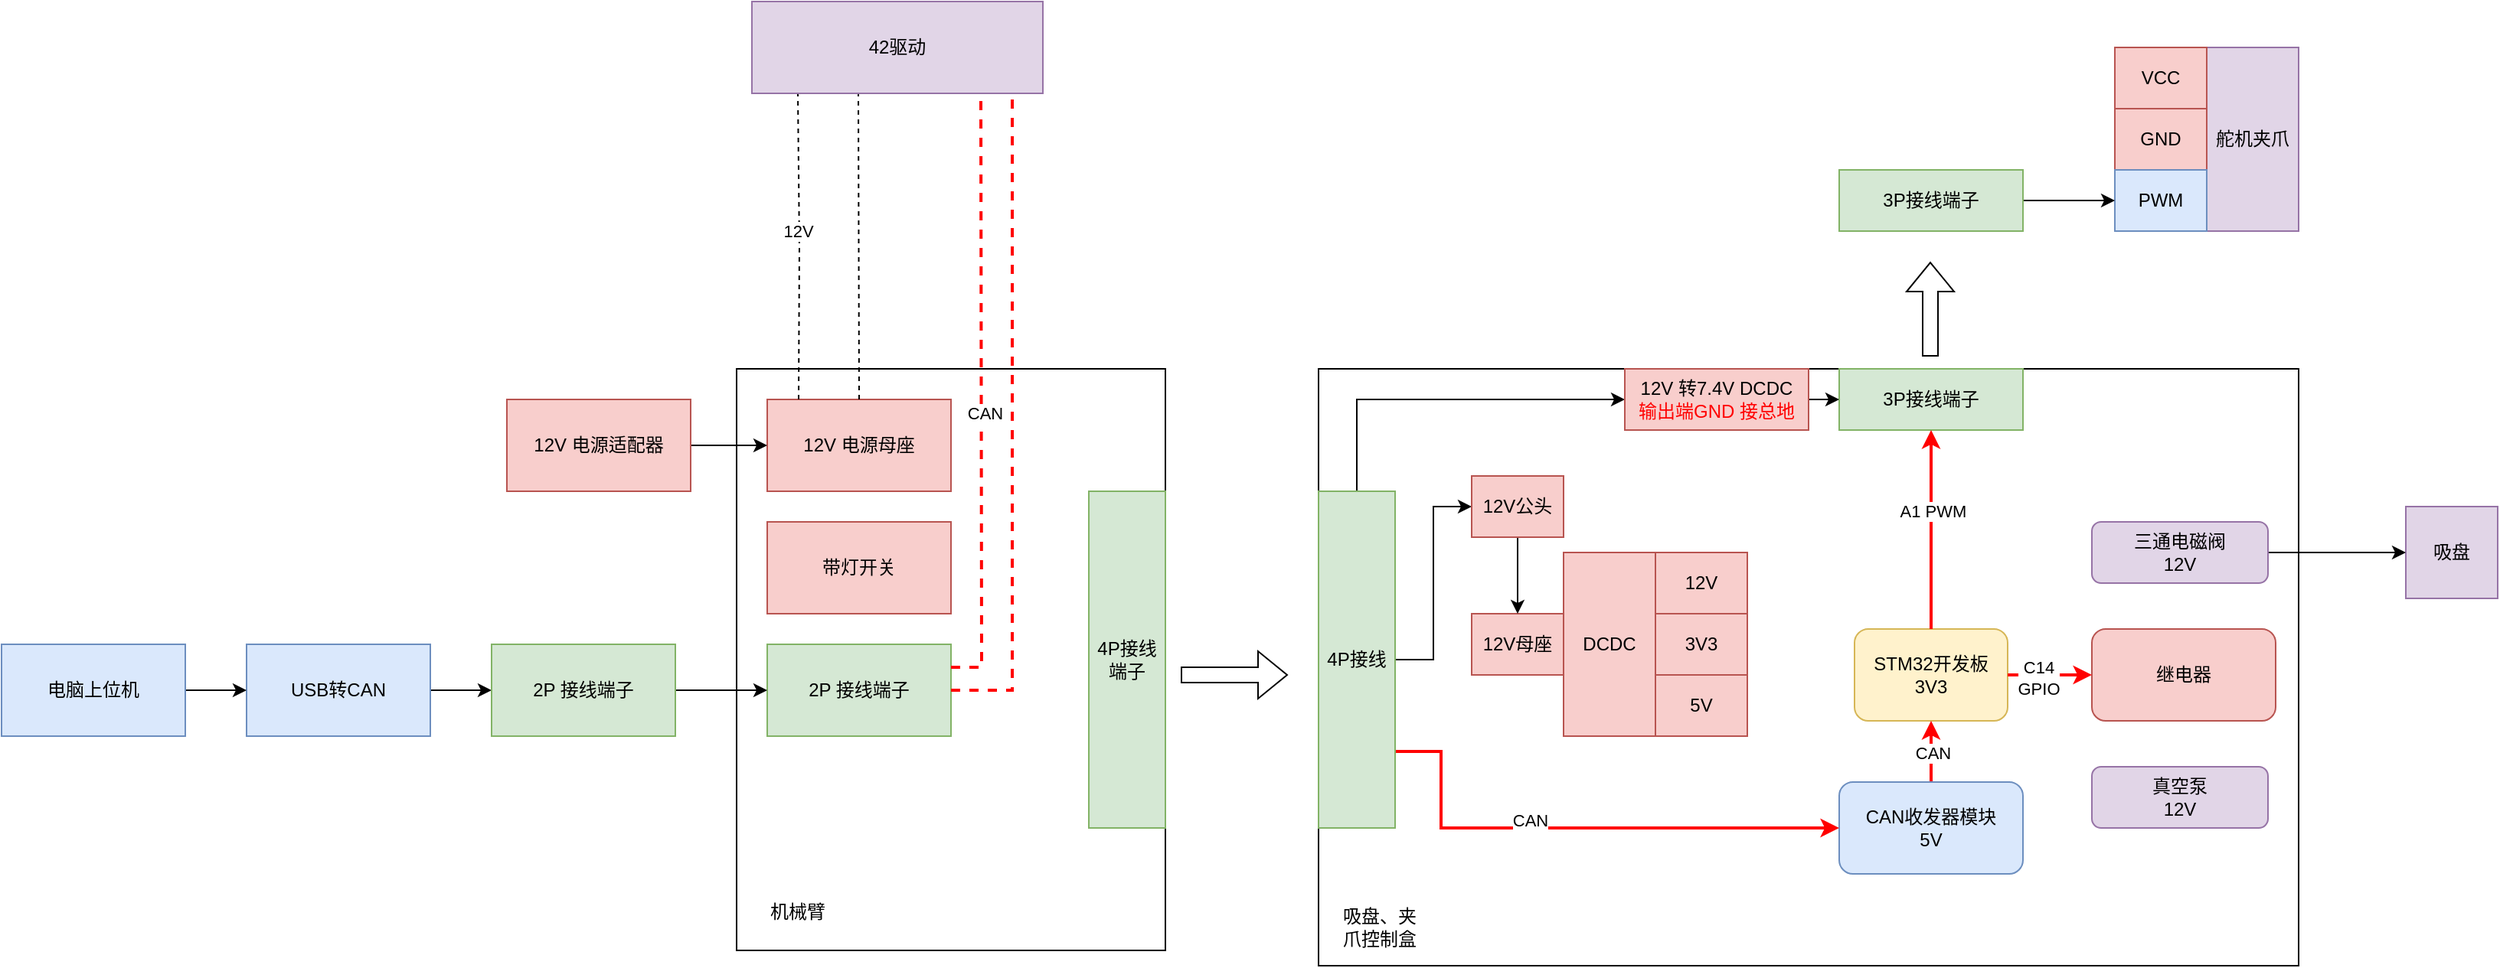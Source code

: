<mxfile version="26.0.15" pages="4">
  <diagram name="第 1 页" id="yy0yCkXtV_OiDYRdWhxv">
    <mxGraphModel dx="2494" dy="1219" grid="1" gridSize="10" guides="1" tooltips="1" connect="1" arrows="1" fold="1" page="0" pageScale="1" pageWidth="827" pageHeight="1169" math="0" shadow="0">
      <root>
        <mxCell id="0" />
        <mxCell id="1" parent="0" />
        <mxCell id="gDHTOWLItTKaiVTcW1fx-3" value="" style="rounded=0;whiteSpace=wrap;html=1;" parent="1" vertex="1">
          <mxGeometry x="-40" y="160" width="280" height="380" as="geometry" />
        </mxCell>
        <mxCell id="gDHTOWLItTKaiVTcW1fx-4" value="12V 电源母座" style="rounded=0;whiteSpace=wrap;html=1;fillColor=#f8cecc;strokeColor=#b85450;" parent="1" vertex="1">
          <mxGeometry x="-20" y="180" width="120" height="60" as="geometry" />
        </mxCell>
        <mxCell id="gDHTOWLItTKaiVTcW1fx-5" value="2P 接线端子" style="rounded=0;whiteSpace=wrap;html=1;fillColor=#d5e8d4;strokeColor=#82b366;" parent="1" vertex="1">
          <mxGeometry x="-20" y="340" width="120" height="60" as="geometry" />
        </mxCell>
        <mxCell id="gDHTOWLItTKaiVTcW1fx-11" style="edgeStyle=orthogonalEdgeStyle;rounded=0;orthogonalLoop=1;jettySize=auto;html=1;" parent="1" source="gDHTOWLItTKaiVTcW1fx-6" target="gDHTOWLItTKaiVTcW1fx-4" edge="1">
          <mxGeometry relative="1" as="geometry" />
        </mxCell>
        <mxCell id="gDHTOWLItTKaiVTcW1fx-6" value="12V 电源适配器" style="rounded=0;whiteSpace=wrap;html=1;fillColor=#f8cecc;strokeColor=#b85450;" parent="1" vertex="1">
          <mxGeometry x="-190" y="180" width="120" height="60" as="geometry" />
        </mxCell>
        <mxCell id="gDHTOWLItTKaiVTcW1fx-69" value="" style="edgeStyle=orthogonalEdgeStyle;rounded=0;orthogonalLoop=1;jettySize=auto;html=1;" parent="1" source="gDHTOWLItTKaiVTcW1fx-7" target="gDHTOWLItTKaiVTcW1fx-68" edge="1">
          <mxGeometry relative="1" as="geometry" />
        </mxCell>
        <mxCell id="gDHTOWLItTKaiVTcW1fx-7" value="USB转CAN" style="rounded=0;whiteSpace=wrap;html=1;fillColor=#dae8fc;strokeColor=#6c8ebf;" parent="1" vertex="1">
          <mxGeometry x="-360" y="340" width="120" height="60" as="geometry" />
        </mxCell>
        <mxCell id="gDHTOWLItTKaiVTcW1fx-9" value="" style="edgeStyle=orthogonalEdgeStyle;rounded=0;orthogonalLoop=1;jettySize=auto;html=1;" parent="1" source="gDHTOWLItTKaiVTcW1fx-8" target="gDHTOWLItTKaiVTcW1fx-7" edge="1">
          <mxGeometry relative="1" as="geometry" />
        </mxCell>
        <mxCell id="gDHTOWLItTKaiVTcW1fx-8" value="电脑上位机" style="rounded=0;whiteSpace=wrap;html=1;fillColor=#dae8fc;strokeColor=#6c8ebf;" parent="1" vertex="1">
          <mxGeometry x="-520" y="340" width="120" height="60" as="geometry" />
        </mxCell>
        <mxCell id="gDHTOWLItTKaiVTcW1fx-12" value="" style="rounded=0;whiteSpace=wrap;html=1;movable=0;resizable=0;rotatable=0;deletable=0;editable=0;locked=1;connectable=0;" parent="1" vertex="1">
          <mxGeometry x="340" y="160" width="640" height="390" as="geometry" />
        </mxCell>
        <mxCell id="gDHTOWLItTKaiVTcW1fx-13" value="DCDC" style="rounded=0;whiteSpace=wrap;html=1;fillColor=#f8cecc;strokeColor=#b85450;" parent="1" vertex="1">
          <mxGeometry x="500" y="280" width="60" height="120" as="geometry" />
        </mxCell>
        <mxCell id="gDHTOWLItTKaiVTcW1fx-14" value="12V" style="rounded=0;whiteSpace=wrap;html=1;fillColor=#f8cecc;strokeColor=#b85450;" parent="1" vertex="1">
          <mxGeometry x="560" y="280" width="60" height="40" as="geometry" />
        </mxCell>
        <mxCell id="gDHTOWLItTKaiVTcW1fx-15" value="3V3" style="rounded=0;whiteSpace=wrap;html=1;fillColor=#f8cecc;strokeColor=#b85450;" parent="1" vertex="1">
          <mxGeometry x="560" y="320" width="60" height="40" as="geometry" />
        </mxCell>
        <mxCell id="gDHTOWLItTKaiVTcW1fx-16" value="5V" style="rounded=0;whiteSpace=wrap;html=1;fillColor=#f8cecc;strokeColor=#b85450;" parent="1" vertex="1">
          <mxGeometry x="560" y="360" width="60" height="40" as="geometry" />
        </mxCell>
        <mxCell id="gDHTOWLItTKaiVTcW1fx-17" value="真空泵&lt;br&gt;12V" style="rounded=1;whiteSpace=wrap;html=1;fillColor=#e1d5e7;strokeColor=#9673a6;" parent="1" vertex="1">
          <mxGeometry x="845" y="420" width="115" height="40" as="geometry" />
        </mxCell>
        <mxCell id="gDHTOWLItTKaiVTcW1fx-18" value="STM32开发板&lt;br&gt;3V3" style="rounded=1;whiteSpace=wrap;html=1;fillColor=#fff2cc;strokeColor=#d6b656;" parent="1" vertex="1">
          <mxGeometry x="690" y="330" width="100" height="60" as="geometry" />
        </mxCell>
        <mxCell id="gDHTOWLItTKaiVTcW1fx-40" style="edgeStyle=orthogonalEdgeStyle;rounded=0;orthogonalLoop=1;jettySize=auto;html=1;entryX=0.5;entryY=1;entryDx=0;entryDy=0;strokeWidth=2;strokeColor=#FF0000;exitX=0.5;exitY=0;exitDx=0;exitDy=0;" parent="1" source="gDHTOWLItTKaiVTcW1fx-19" target="gDHTOWLItTKaiVTcW1fx-18" edge="1">
          <mxGeometry relative="1" as="geometry">
            <Array as="points" />
            <mxPoint x="740.029" y="470" as="sourcePoint" />
            <mxPoint x="710" y="390" as="targetPoint" />
          </mxGeometry>
        </mxCell>
        <mxCell id="gDHTOWLItTKaiVTcW1fx-43" value="CAN" style="edgeLabel;html=1;align=center;verticalAlign=middle;resizable=0;points=[];" parent="gDHTOWLItTKaiVTcW1fx-40" vertex="1" connectable="0">
          <mxGeometry x="-0.05" y="-1" relative="1" as="geometry">
            <mxPoint as="offset" />
          </mxGeometry>
        </mxCell>
        <mxCell id="gDHTOWLItTKaiVTcW1fx-19" value="CAN收发器模块&lt;div&gt;5V&lt;/div&gt;" style="rounded=1;whiteSpace=wrap;html=1;fillColor=#dae8fc;strokeColor=#6c8ebf;" parent="1" vertex="1">
          <mxGeometry x="680" y="430" width="120" height="60" as="geometry" />
        </mxCell>
        <mxCell id="gDHTOWLItTKaiVTcW1fx-20" value="继电器" style="rounded=1;whiteSpace=wrap;html=1;fillColor=#f8cecc;strokeColor=#b85450;" parent="1" vertex="1">
          <mxGeometry x="845" y="330" width="120" height="60" as="geometry" />
        </mxCell>
        <mxCell id="gDHTOWLItTKaiVTcW1fx-28" value="12V母座" style="rounded=0;whiteSpace=wrap;html=1;fillColor=#f8cecc;strokeColor=#b85450;" parent="1" vertex="1">
          <mxGeometry x="440" y="320" width="60" height="40" as="geometry" />
        </mxCell>
        <mxCell id="gDHTOWLItTKaiVTcW1fx-35" style="edgeStyle=orthogonalEdgeStyle;rounded=0;orthogonalLoop=1;jettySize=auto;html=1;entryX=0;entryY=0.5;entryDx=0;entryDy=0;" parent="1" source="gDHTOWLItTKaiVTcW1fx-33" target="gDHTOWLItTKaiVTcW1fx-34" edge="1">
          <mxGeometry relative="1" as="geometry" />
        </mxCell>
        <mxCell id="gDHTOWLItTKaiVTcW1fx-39" style="edgeStyle=orthogonalEdgeStyle;rounded=0;orthogonalLoop=1;jettySize=auto;html=1;strokeColor=#FF0000;strokeWidth=2;" parent="1" source="gDHTOWLItTKaiVTcW1fx-33" target="gDHTOWLItTKaiVTcW1fx-19" edge="1">
          <mxGeometry relative="1" as="geometry">
            <Array as="points">
              <mxPoint x="420" y="410" />
              <mxPoint x="420" y="460" />
            </Array>
          </mxGeometry>
        </mxCell>
        <mxCell id="gDHTOWLItTKaiVTcW1fx-42" value="CAN" style="edgeLabel;html=1;align=center;verticalAlign=middle;resizable=0;points=[];" parent="gDHTOWLItTKaiVTcW1fx-39" vertex="1" connectable="0">
          <mxGeometry x="-0.189" y="5" relative="1" as="geometry">
            <mxPoint as="offset" />
          </mxGeometry>
        </mxCell>
        <mxCell id="1bEmRjUGL3blH6JuwPcW-12" style="edgeStyle=orthogonalEdgeStyle;rounded=0;orthogonalLoop=1;jettySize=auto;html=1;entryX=0;entryY=0.5;entryDx=0;entryDy=0;" parent="1" source="gDHTOWLItTKaiVTcW1fx-33" target="gDHTOWLItTKaiVTcW1fx-66" edge="1">
          <mxGeometry relative="1" as="geometry">
            <Array as="points">
              <mxPoint x="365" y="180" />
            </Array>
          </mxGeometry>
        </mxCell>
        <mxCell id="gDHTOWLItTKaiVTcW1fx-33" value="4P接线" style="rounded=0;whiteSpace=wrap;html=1;fillColor=#d5e8d4;strokeColor=#82b366;" parent="1" vertex="1">
          <mxGeometry x="340" y="240" width="50" height="220" as="geometry" />
        </mxCell>
        <mxCell id="gDHTOWLItTKaiVTcW1fx-36" style="edgeStyle=orthogonalEdgeStyle;rounded=0;orthogonalLoop=1;jettySize=auto;html=1;" parent="1" source="gDHTOWLItTKaiVTcW1fx-34" target="gDHTOWLItTKaiVTcW1fx-28" edge="1">
          <mxGeometry relative="1" as="geometry" />
        </mxCell>
        <mxCell id="gDHTOWLItTKaiVTcW1fx-34" value="12V公头" style="rounded=0;whiteSpace=wrap;html=1;fillColor=#f8cecc;strokeColor=#b85450;" parent="1" vertex="1">
          <mxGeometry x="440" y="230" width="60" height="40" as="geometry" />
        </mxCell>
        <mxCell id="gDHTOWLItTKaiVTcW1fx-41" style="edgeStyle=orthogonalEdgeStyle;rounded=0;orthogonalLoop=1;jettySize=auto;html=1;entryX=0;entryY=0.5;entryDx=0;entryDy=0;strokeWidth=2;strokeColor=#FF0000;" parent="1" source="gDHTOWLItTKaiVTcW1fx-18" target="gDHTOWLItTKaiVTcW1fx-20" edge="1">
          <mxGeometry relative="1" as="geometry">
            <Array as="points">
              <mxPoint x="780" y="360" />
              <mxPoint x="780" y="360" />
            </Array>
          </mxGeometry>
        </mxCell>
        <mxCell id="gDHTOWLItTKaiVTcW1fx-44" value="C14 &lt;br&gt;GPIO" style="edgeLabel;html=1;align=center;verticalAlign=middle;resizable=0;points=[];" parent="gDHTOWLItTKaiVTcW1fx-41" vertex="1" connectable="0">
          <mxGeometry x="-0.287" y="-2" relative="1" as="geometry">
            <mxPoint as="offset" />
          </mxGeometry>
        </mxCell>
        <mxCell id="gDHTOWLItTKaiVTcW1fx-45" value="4P接线端子" style="rounded=0;whiteSpace=wrap;html=1;fillColor=#d5e8d4;strokeColor=#82b366;" parent="1" vertex="1">
          <mxGeometry x="190" y="240" width="50" height="220" as="geometry" />
        </mxCell>
        <mxCell id="gDHTOWLItTKaiVTcW1fx-47" value="" style="endArrow=none;dashed=1;html=1;rounded=0;exitX=0.5;exitY=0;exitDx=0;exitDy=0;edgeStyle=orthogonalEdgeStyle;" parent="1" source="gDHTOWLItTKaiVTcW1fx-4" edge="1">
          <mxGeometry width="50" height="50" relative="1" as="geometry">
            <mxPoint x="39.5" y="160" as="sourcePoint" />
            <mxPoint x="39.5" y="-20" as="targetPoint" />
          </mxGeometry>
        </mxCell>
        <mxCell id="gDHTOWLItTKaiVTcW1fx-48" value="" style="endArrow=none;dashed=1;html=1;rounded=0;strokeWidth=2;strokeColor=#FF0000;exitX=1;exitY=0.5;exitDx=0;exitDy=0;edgeStyle=orthogonalEdgeStyle;" parent="1" source="gDHTOWLItTKaiVTcW1fx-5" edge="1">
          <mxGeometry width="50" height="50" relative="1" as="geometry">
            <mxPoint x="160" y="160" as="sourcePoint" />
            <mxPoint x="140" y="-20" as="targetPoint" />
            <Array as="points">
              <mxPoint x="140" y="370" />
            </Array>
          </mxGeometry>
        </mxCell>
        <mxCell id="gDHTOWLItTKaiVTcW1fx-49" value="" style="endArrow=none;dashed=1;html=1;rounded=0;strokeWidth=2;strokeColor=#FF0000;exitX=1;exitY=0.25;exitDx=0;exitDy=0;edgeStyle=orthogonalEdgeStyle;" parent="1" source="gDHTOWLItTKaiVTcW1fx-5" edge="1">
          <mxGeometry width="50" height="50" relative="1" as="geometry">
            <mxPoint x="119.5" y="160" as="sourcePoint" />
            <mxPoint x="119.5" y="-20" as="targetPoint" />
          </mxGeometry>
        </mxCell>
        <mxCell id="gDHTOWLItTKaiVTcW1fx-50" value="CAN" style="edgeLabel;html=1;align=center;verticalAlign=middle;resizable=0;points=[];" parent="gDHTOWLItTKaiVTcW1fx-49" vertex="1" connectable="0">
          <mxGeometry x="-0.056" y="-1" relative="1" as="geometry">
            <mxPoint x="1" as="offset" />
          </mxGeometry>
        </mxCell>
        <mxCell id="gDHTOWLItTKaiVTcW1fx-52" value="" style="endArrow=none;dashed=1;html=1;rounded=0;exitX=0.5;exitY=0;exitDx=0;exitDy=0;edgeStyle=orthogonalEdgeStyle;" parent="1" edge="1">
          <mxGeometry width="50" height="50" relative="1" as="geometry">
            <mxPoint x="0.5" y="180" as="sourcePoint" />
            <mxPoint y="-20" as="targetPoint" />
          </mxGeometry>
        </mxCell>
        <mxCell id="gDHTOWLItTKaiVTcW1fx-53" value="12V" style="edgeLabel;html=1;align=center;verticalAlign=middle;resizable=0;points=[];" parent="gDHTOWLItTKaiVTcW1fx-52" vertex="1" connectable="0">
          <mxGeometry x="0.102" y="1" relative="1" as="geometry">
            <mxPoint as="offset" />
          </mxGeometry>
        </mxCell>
        <mxCell id="gDHTOWLItTKaiVTcW1fx-55" value="" style="shape=flexArrow;endArrow=classic;html=1;rounded=0;" parent="1" edge="1">
          <mxGeometry width="50" height="50" relative="1" as="geometry">
            <mxPoint x="250" y="360" as="sourcePoint" />
            <mxPoint x="320" y="360" as="targetPoint" />
          </mxGeometry>
        </mxCell>
        <mxCell id="gDHTOWLItTKaiVTcW1fx-59" value="舵机夹爪" style="rounded=0;whiteSpace=wrap;html=1;fillColor=#e1d5e7;strokeColor=#9673a6;" parent="1" vertex="1">
          <mxGeometry x="920" y="-50" width="60" height="120" as="geometry" />
        </mxCell>
        <mxCell id="gDHTOWLItTKaiVTcW1fx-60" value="VCC" style="rounded=0;whiteSpace=wrap;html=1;fillColor=#f8cecc;strokeColor=#b85450;" parent="1" vertex="1">
          <mxGeometry x="860" y="-50" width="60" height="40" as="geometry" />
        </mxCell>
        <mxCell id="gDHTOWLItTKaiVTcW1fx-61" value="GND" style="rounded=0;whiteSpace=wrap;html=1;fillColor=#f8cecc;strokeColor=#b85450;" parent="1" vertex="1">
          <mxGeometry x="860" y="-10" width="60" height="40" as="geometry" />
        </mxCell>
        <mxCell id="gDHTOWLItTKaiVTcW1fx-62" value="PWM" style="rounded=0;whiteSpace=wrap;html=1;fillColor=#dae8fc;strokeColor=#6c8ebf;" parent="1" vertex="1">
          <mxGeometry x="860" y="30" width="60" height="40" as="geometry" />
        </mxCell>
        <mxCell id="gDHTOWLItTKaiVTcW1fx-65" value="42驱动" style="rounded=0;whiteSpace=wrap;html=1;fillColor=#e1d5e7;strokeColor=#9673a6;" parent="1" vertex="1">
          <mxGeometry x="-30" y="-80" width="190" height="60" as="geometry" />
        </mxCell>
        <mxCell id="1bEmRjUGL3blH6JuwPcW-7" value="" style="edgeStyle=orthogonalEdgeStyle;rounded=0;orthogonalLoop=1;jettySize=auto;html=1;" parent="1" source="gDHTOWLItTKaiVTcW1fx-66" target="1bEmRjUGL3blH6JuwPcW-1" edge="1">
          <mxGeometry relative="1" as="geometry" />
        </mxCell>
        <mxCell id="gDHTOWLItTKaiVTcW1fx-66" value="12V 转7.4V DCDC&lt;br&gt;&lt;font color=&quot;#ff0000&quot;&gt;输出端GND 接总地&lt;/font&gt;" style="rounded=0;whiteSpace=wrap;html=1;fillColor=#f8cecc;strokeColor=#b85450;" parent="1" vertex="1">
          <mxGeometry x="540" y="160" width="120" height="40" as="geometry" />
        </mxCell>
        <mxCell id="gDHTOWLItTKaiVTcW1fx-70" style="edgeStyle=orthogonalEdgeStyle;rounded=0;orthogonalLoop=1;jettySize=auto;html=1;" parent="1" source="gDHTOWLItTKaiVTcW1fx-68" target="gDHTOWLItTKaiVTcW1fx-5" edge="1">
          <mxGeometry relative="1" as="geometry" />
        </mxCell>
        <mxCell id="gDHTOWLItTKaiVTcW1fx-68" value="2P 接线端子" style="rounded=0;whiteSpace=wrap;html=1;fillColor=#d5e8d4;strokeColor=#82b366;" parent="1" vertex="1">
          <mxGeometry x="-200" y="340" width="120" height="60" as="geometry" />
        </mxCell>
        <mxCell id="gDHTOWLItTKaiVTcW1fx-71" value="带灯开关" style="rounded=0;whiteSpace=wrap;html=1;fillColor=#f8cecc;strokeColor=#b85450;" parent="1" vertex="1">
          <mxGeometry x="-20" y="260" width="120" height="60" as="geometry" />
        </mxCell>
        <mxCell id="1bEmRjUGL3blH6JuwPcW-1" value="3P接线端子" style="rounded=0;whiteSpace=wrap;html=1;fillColor=#d5e8d4;strokeColor=#82b366;" parent="1" vertex="1">
          <mxGeometry x="680" y="160" width="120" height="40" as="geometry" />
        </mxCell>
        <mxCell id="1bEmRjUGL3blH6JuwPcW-5" value="" style="endArrow=classic;html=1;rounded=0;exitX=0.5;exitY=0;exitDx=0;exitDy=0;strokeColor=#FF0000;strokeWidth=2;" parent="1" source="gDHTOWLItTKaiVTcW1fx-18" target="1bEmRjUGL3blH6JuwPcW-1" edge="1">
          <mxGeometry width="50" height="50" relative="1" as="geometry">
            <mxPoint x="750" y="310" as="sourcePoint" />
            <mxPoint x="800" y="260" as="targetPoint" />
          </mxGeometry>
        </mxCell>
        <mxCell id="1bEmRjUGL3blH6JuwPcW-6" value="A1 PWM" style="edgeLabel;html=1;align=center;verticalAlign=middle;resizable=0;points=[];" parent="1bEmRjUGL3blH6JuwPcW-5" vertex="1" connectable="0">
          <mxGeometry x="0.182" y="-1" relative="1" as="geometry">
            <mxPoint as="offset" />
          </mxGeometry>
        </mxCell>
        <mxCell id="1bEmRjUGL3blH6JuwPcW-16" style="edgeStyle=orthogonalEdgeStyle;rounded=0;orthogonalLoop=1;jettySize=auto;html=1;entryX=0;entryY=0.5;entryDx=0;entryDy=0;" parent="1" source="1bEmRjUGL3blH6JuwPcW-15" target="gDHTOWLItTKaiVTcW1fx-62" edge="1">
          <mxGeometry relative="1" as="geometry" />
        </mxCell>
        <mxCell id="1bEmRjUGL3blH6JuwPcW-15" value="3P接线端子" style="rounded=0;whiteSpace=wrap;html=1;fillColor=#d5e8d4;strokeColor=#82b366;" parent="1" vertex="1">
          <mxGeometry x="680" y="30" width="120" height="40" as="geometry" />
        </mxCell>
        <mxCell id="1bEmRjUGL3blH6JuwPcW-18" value="" style="shape=flexArrow;endArrow=classic;html=1;rounded=0;" parent="1" edge="1">
          <mxGeometry width="50" height="50" relative="1" as="geometry">
            <mxPoint x="739.5" y="152" as="sourcePoint" />
            <mxPoint x="739.5" y="90" as="targetPoint" />
          </mxGeometry>
        </mxCell>
        <mxCell id="1bEmRjUGL3blH6JuwPcW-19" value="机械臂" style="text;html=1;align=center;verticalAlign=middle;whiteSpace=wrap;rounded=0;" parent="1" vertex="1">
          <mxGeometry x="-30" y="500" width="60" height="30" as="geometry" />
        </mxCell>
        <mxCell id="1bEmRjUGL3blH6JuwPcW-20" value="吸盘、夹爪控制盒" style="text;html=1;align=center;verticalAlign=middle;whiteSpace=wrap;rounded=0;" parent="1" vertex="1">
          <mxGeometry x="350" y="510" width="60" height="30" as="geometry" />
        </mxCell>
        <mxCell id="1bEmRjUGL3blH6JuwPcW-21" value="吸盘" style="rounded=0;whiteSpace=wrap;html=1;fillColor=#e1d5e7;strokeColor=#9673a6;" parent="1" vertex="1">
          <mxGeometry x="1050" y="250" width="60" height="60" as="geometry" />
        </mxCell>
        <mxCell id="1bEmRjUGL3blH6JuwPcW-24" style="edgeStyle=orthogonalEdgeStyle;rounded=0;orthogonalLoop=1;jettySize=auto;html=1;" parent="1" source="1bEmRjUGL3blH6JuwPcW-23" target="1bEmRjUGL3blH6JuwPcW-21" edge="1">
          <mxGeometry relative="1" as="geometry" />
        </mxCell>
        <mxCell id="1bEmRjUGL3blH6JuwPcW-23" value="三通电磁阀&lt;br&gt;12V" style="rounded=1;whiteSpace=wrap;html=1;fillColor=#e1d5e7;strokeColor=#9673a6;" parent="1" vertex="1">
          <mxGeometry x="845" y="260" width="115" height="40" as="geometry" />
        </mxCell>
      </root>
    </mxGraphModel>
  </diagram>
  <diagram id="mdiCCk1ziowowSovopDT" name="第 2 页">
    <mxGraphModel dx="1080" dy="683" grid="0" gridSize="10" guides="1" tooltips="1" connect="1" arrows="1" fold="1" page="0" pageScale="1" pageWidth="827" pageHeight="1169" math="0" shadow="0">
      <root>
        <mxCell id="0" />
        <mxCell id="1" parent="0" />
        <mxCell id="M50K1cOmxHXFMITcdbHZ-34" value="" style="rounded=0;whiteSpace=wrap;html=1;fillColor=none;movable=0;resizable=0;rotatable=0;deletable=0;editable=0;locked=1;connectable=0;" parent="1" vertex="1">
          <mxGeometry x="43" y="30" width="818" height="418" as="geometry" />
        </mxCell>
        <mxCell id="M50K1cOmxHXFMITcdbHZ-2" value="" style="endArrow=none;dashed=1;html=1;rounded=0;strokeWidth=3;strokeColor=#00CC00;entryX=0;entryY=0.25;entryDx=0;entryDy=0;edgeStyle=orthogonalEdgeStyle;" parent="1" edge="1" target="M50K1cOmxHXFMITcdbHZ-39">
          <mxGeometry width="50" height="50" relative="1" as="geometry">
            <mxPoint x="130" y="370" as="sourcePoint" />
            <mxPoint x="750" y="370" as="targetPoint" />
            <Array as="points">
              <mxPoint x="511" y="370" />
              <mxPoint x="511" y="371" />
              <mxPoint x="892" y="371" />
            </Array>
          </mxGeometry>
        </mxCell>
        <mxCell id="M50K1cOmxHXFMITcdbHZ-3" value="" style="endArrow=none;dashed=1;html=1;rounded=0;strokeWidth=3;strokeColor=#0000FF;entryX=0;entryY=0.75;entryDx=0;entryDy=0;edgeStyle=orthogonalEdgeStyle;" parent="1" edge="1" target="M50K1cOmxHXFMITcdbHZ-39">
          <mxGeometry width="50" height="50" relative="1" as="geometry">
            <mxPoint x="130" y="400" as="sourcePoint" />
            <mxPoint x="750" y="400" as="targetPoint" />
            <Array as="points">
              <mxPoint x="511" y="400" />
              <mxPoint x="892" y="401" />
            </Array>
          </mxGeometry>
        </mxCell>
        <mxCell id="M50K1cOmxHXFMITcdbHZ-5" value="" style="endArrow=none;html=1;rounded=0;strokeWidth=3;strokeColor=#FF0000;" parent="1" edge="1">
          <mxGeometry width="50" height="50" relative="1" as="geometry">
            <mxPoint x="120" y="270" as="sourcePoint" />
            <mxPoint x="750" y="270" as="targetPoint" />
          </mxGeometry>
        </mxCell>
        <mxCell id="M50K1cOmxHXFMITcdbHZ-6" value="" style="endArrow=none;html=1;rounded=0;strokeWidth=3;strokeColor=#000000;edgeStyle=orthogonalEdgeStyle;entryX=0;entryY=0.75;entryDx=0;entryDy=0;" parent="1" edge="1" target="M50K1cOmxHXFMITcdbHZ-38">
          <mxGeometry width="50" height="50" relative="1" as="geometry">
            <mxPoint x="120" y="290" as="sourcePoint" />
            <mxPoint x="750" y="290" as="targetPoint" />
          </mxGeometry>
        </mxCell>
        <mxCell id="M50K1cOmxHXFMITcdbHZ-7" value="驱动板" style="rounded=1;whiteSpace=wrap;html=1;" parent="1" vertex="1">
          <mxGeometry x="160" y="130" width="80" height="60" as="geometry" />
        </mxCell>
        <mxCell id="M50K1cOmxHXFMITcdbHZ-8" value="电机1" style="rounded=1;whiteSpace=wrap;html=1;" parent="1" vertex="1">
          <mxGeometry x="160" y="70" width="80" height="60" as="geometry" />
        </mxCell>
        <mxCell id="M50K1cOmxHXFMITcdbHZ-9" value="" style="endArrow=none;html=1;rounded=0;strokeColor=#FF0000;strokeWidth=2;" parent="1" edge="1">
          <mxGeometry width="50" height="50" relative="1" as="geometry">
            <mxPoint x="170" y="270" as="sourcePoint" />
            <mxPoint x="170" y="190" as="targetPoint" />
          </mxGeometry>
        </mxCell>
        <mxCell id="M50K1cOmxHXFMITcdbHZ-10" value="" style="endArrow=none;html=1;rounded=0;strokeWidth=2;" parent="1" edge="1">
          <mxGeometry width="50" height="50" relative="1" as="geometry">
            <mxPoint x="180" y="290" as="sourcePoint" />
            <mxPoint x="180" y="190" as="targetPoint" />
          </mxGeometry>
        </mxCell>
        <mxCell id="M50K1cOmxHXFMITcdbHZ-13" value="" style="endArrow=none;dashed=1;html=1;rounded=0;strokeWidth=3;strokeColor=#00CC00;" parent="1" edge="1">
          <mxGeometry width="50" height="50" relative="1" as="geometry">
            <mxPoint x="210" y="370" as="sourcePoint" />
            <mxPoint x="210" y="190" as="targetPoint" />
          </mxGeometry>
        </mxCell>
        <mxCell id="M50K1cOmxHXFMITcdbHZ-14" value="" style="endArrow=none;dashed=1;html=1;rounded=0;strokeWidth=3;strokeColor=#0000FF;entryX=0.85;entryY=1.017;entryDx=0;entryDy=0;entryPerimeter=0;" parent="1" target="M50K1cOmxHXFMITcdbHZ-7" edge="1">
          <mxGeometry width="50" height="50" relative="1" as="geometry">
            <mxPoint x="230" y="400" as="sourcePoint" />
            <mxPoint x="230" y="210" as="targetPoint" />
          </mxGeometry>
        </mxCell>
        <mxCell id="M50K1cOmxHXFMITcdbHZ-15" value="驱动板" style="rounded=1;whiteSpace=wrap;html=1;" parent="1" vertex="1">
          <mxGeometry x="300" y="130" width="80" height="60" as="geometry" />
        </mxCell>
        <mxCell id="M50K1cOmxHXFMITcdbHZ-16" value="电机2" style="rounded=1;whiteSpace=wrap;html=1;" parent="1" vertex="1">
          <mxGeometry x="300" y="70" width="80" height="60" as="geometry" />
        </mxCell>
        <mxCell id="M50K1cOmxHXFMITcdbHZ-17" value="" style="endArrow=none;html=1;rounded=0;strokeColor=#FF0000;strokeWidth=2;" parent="1" edge="1">
          <mxGeometry width="50" height="50" relative="1" as="geometry">
            <mxPoint x="310" y="270" as="sourcePoint" />
            <mxPoint x="310" y="190" as="targetPoint" />
          </mxGeometry>
        </mxCell>
        <mxCell id="M50K1cOmxHXFMITcdbHZ-18" value="" style="endArrow=none;html=1;rounded=0;strokeWidth=2;" parent="1" edge="1">
          <mxGeometry width="50" height="50" relative="1" as="geometry">
            <mxPoint x="320" y="290" as="sourcePoint" />
            <mxPoint x="320" y="190" as="targetPoint" />
          </mxGeometry>
        </mxCell>
        <mxCell id="M50K1cOmxHXFMITcdbHZ-19" value="" style="endArrow=none;dashed=1;html=1;rounded=0;strokeWidth=3;strokeColor=#00CC00;" parent="1" edge="1">
          <mxGeometry width="50" height="50" relative="1" as="geometry">
            <mxPoint x="350" y="370" as="sourcePoint" />
            <mxPoint x="350" y="190" as="targetPoint" />
          </mxGeometry>
        </mxCell>
        <mxCell id="M50K1cOmxHXFMITcdbHZ-20" value="" style="endArrow=none;dashed=1;html=1;rounded=0;strokeWidth=3;strokeColor=#0000FF;entryX=0.85;entryY=1.017;entryDx=0;entryDy=0;entryPerimeter=0;" parent="1" target="M50K1cOmxHXFMITcdbHZ-15" edge="1">
          <mxGeometry width="50" height="50" relative="1" as="geometry">
            <mxPoint x="370" y="400" as="sourcePoint" />
            <mxPoint x="370" y="210" as="targetPoint" />
          </mxGeometry>
        </mxCell>
        <mxCell id="M50K1cOmxHXFMITcdbHZ-21" value="驱动板" style="rounded=1;whiteSpace=wrap;html=1;" parent="1" vertex="1">
          <mxGeometry x="620" y="130" width="80" height="60" as="geometry" />
        </mxCell>
        <mxCell id="M50K1cOmxHXFMITcdbHZ-22" value="电机6" style="rounded=1;whiteSpace=wrap;html=1;" parent="1" vertex="1">
          <mxGeometry x="620" y="70" width="80" height="60" as="geometry" />
        </mxCell>
        <mxCell id="M50K1cOmxHXFMITcdbHZ-23" value="" style="endArrow=none;html=1;rounded=0;strokeColor=#FF0000;strokeWidth=2;" parent="1" edge="1">
          <mxGeometry width="50" height="50" relative="1" as="geometry">
            <mxPoint x="630" y="270" as="sourcePoint" />
            <mxPoint x="630" y="190" as="targetPoint" />
          </mxGeometry>
        </mxCell>
        <mxCell id="M50K1cOmxHXFMITcdbHZ-24" value="" style="endArrow=none;html=1;rounded=0;strokeWidth=2;" parent="1" edge="1">
          <mxGeometry width="50" height="50" relative="1" as="geometry">
            <mxPoint x="640" y="290" as="sourcePoint" />
            <mxPoint x="640" y="190" as="targetPoint" />
          </mxGeometry>
        </mxCell>
        <mxCell id="M50K1cOmxHXFMITcdbHZ-25" value="" style="endArrow=none;dashed=1;html=1;rounded=0;strokeWidth=3;strokeColor=#00CC00;" parent="1" edge="1">
          <mxGeometry width="50" height="50" relative="1" as="geometry">
            <mxPoint x="670" y="370" as="sourcePoint" />
            <mxPoint x="670" y="190" as="targetPoint" />
          </mxGeometry>
        </mxCell>
        <mxCell id="M50K1cOmxHXFMITcdbHZ-26" value="" style="endArrow=none;dashed=1;html=1;rounded=0;strokeWidth=3;strokeColor=#0000FF;entryX=0.85;entryY=1.017;entryDx=0;entryDy=0;entryPerimeter=0;" parent="1" target="M50K1cOmxHXFMITcdbHZ-21" edge="1">
          <mxGeometry width="50" height="50" relative="1" as="geometry">
            <mxPoint x="690" y="400" as="sourcePoint" />
            <mxPoint x="690" y="210" as="targetPoint" />
          </mxGeometry>
        </mxCell>
        <mxCell id="M50K1cOmxHXFMITcdbHZ-29" value="&lt;font style=&quot;font-size: 20px;&quot;&gt;。。。。。。&lt;/font&gt;" style="text;html=1;align=center;verticalAlign=middle;whiteSpace=wrap;rounded=0;" parent="1" vertex="1">
          <mxGeometry x="470" y="116" width="60" height="30" as="geometry" />
        </mxCell>
        <mxCell id="M50K1cOmxHXFMITcdbHZ-30" value="12V +" style="text;html=1;align=center;verticalAlign=middle;whiteSpace=wrap;rounded=0;fontColor=#FF0000;" parent="1" vertex="1">
          <mxGeometry x="66" y="251" width="60" height="30" as="geometry" />
        </mxCell>
        <mxCell id="M50K1cOmxHXFMITcdbHZ-31" value="12V -" style="text;html=1;align=center;verticalAlign=middle;whiteSpace=wrap;rounded=0;fontColor=#000000;" parent="1" vertex="1">
          <mxGeometry x="66" y="277" width="60" height="30" as="geometry" />
        </mxCell>
        <mxCell id="M50K1cOmxHXFMITcdbHZ-32" value="CAN_H" style="text;html=1;align=center;verticalAlign=middle;whiteSpace=wrap;rounded=0;fontColor=#00CC00;" parent="1" vertex="1">
          <mxGeometry x="66" y="356" width="60" height="30" as="geometry" />
        </mxCell>
        <mxCell id="M50K1cOmxHXFMITcdbHZ-33" value="&lt;span style=&quot;&quot;&gt;CAN_L&lt;/span&gt;" style="text;html=1;align=center;verticalAlign=middle;whiteSpace=wrap;rounded=0;fontColor=#0000FF;" parent="1" vertex="1">
          <mxGeometry x="66" y="382" width="60" height="30" as="geometry" />
        </mxCell>
        <mxCell id="M50K1cOmxHXFMITcdbHZ-35" value="Episode 1 机械臂" style="text;html=1;align=center;verticalAlign=middle;whiteSpace=wrap;rounded=0;" parent="1" vertex="1">
          <mxGeometry x="46" y="35" width="113" height="30" as="geometry" />
        </mxCell>
        <mxCell id="RI7QRqYiSLad79aDTVj9-1" style="edgeStyle=orthogonalEdgeStyle;rounded=0;orthogonalLoop=1;jettySize=auto;html=1;exitX=1;exitY=0.8;exitDx=0;exitDy=0;entryX=-0.008;entryY=0.4;entryDx=0;entryDy=0;strokeWidth=3;endArrow=none;startFill=0;entryPerimeter=0;strokeColor=#FF0000;" edge="1" parent="1" source="M50K1cOmxHXFMITcdbHZ-36" target="M50K1cOmxHXFMITcdbHZ-38">
          <mxGeometry relative="1" as="geometry" />
        </mxCell>
        <mxCell id="M50K1cOmxHXFMITcdbHZ-36" value="" style="html=1;shape=mxgraph.electrical.electro-mechanical.singleSwitch;aspect=fixed;elSwitchState=off;strokeWidth=3;" parent="1" vertex="1">
          <mxGeometry x="750" y="254" width="75" height="20" as="geometry" />
        </mxCell>
        <mxCell id="M50K1cOmxHXFMITcdbHZ-37" value="开关" style="text;html=1;align=center;verticalAlign=middle;whiteSpace=wrap;rounded=0;" parent="1" vertex="1">
          <mxGeometry x="762" y="218" width="60" height="30" as="geometry" />
        </mxCell>
        <mxCell id="M50K1cOmxHXFMITcdbHZ-38" value="12V 电源适配器" style="rounded=0;whiteSpace=wrap;html=1;" parent="1" vertex="1">
          <mxGeometry x="892" y="246" width="120" height="60" as="geometry" />
        </mxCell>
        <mxCell id="M50K1cOmxHXFMITcdbHZ-39" value="USB2CAN转接头" style="rounded=0;whiteSpace=wrap;html=1;" parent="1" vertex="1">
          <mxGeometry x="892" y="359" width="120" height="60" as="geometry" />
        </mxCell>
        <mxCell id="M50K1cOmxHXFMITcdbHZ-51" value="" style="edgeStyle=orthogonalEdgeStyle;rounded=0;orthogonalLoop=1;jettySize=auto;html=1;startArrow=block;startFill=1;" parent="1" source="M50K1cOmxHXFMITcdbHZ-50" target="M50K1cOmxHXFMITcdbHZ-39" edge="1">
          <mxGeometry relative="1" as="geometry" />
        </mxCell>
        <mxCell id="M50K1cOmxHXFMITcdbHZ-50" value="计算机" style="rounded=0;whiteSpace=wrap;html=1;" parent="1" vertex="1">
          <mxGeometry x="892" y="472" width="120" height="60" as="geometry" />
        </mxCell>
        <mxCell id="RI7QRqYiSLad79aDTVj9-6" value="吸盘/舵机夹爪" style="rounded=1;whiteSpace=wrap;html=1;" vertex="1" parent="1">
          <mxGeometry x="492" y="561" width="80" height="60" as="geometry" />
        </mxCell>
        <mxCell id="RI7QRqYiSLad79aDTVj9-7" value="" style="endArrow=none;html=1;rounded=0;strokeColor=#FF0000;strokeWidth=2;exitX=0.25;exitY=0;exitDx=0;exitDy=0;edgeStyle=orthogonalEdgeStyle;" edge="1" parent="1" source="RI7QRqYiSLad79aDTVj9-5">
          <mxGeometry width="50" height="50" relative="1" as="geometry">
            <mxPoint x="509" y="349" as="sourcePoint" />
            <mxPoint x="509" y="269" as="targetPoint" />
            <Array as="points">
              <mxPoint x="509" y="472" />
            </Array>
          </mxGeometry>
        </mxCell>
        <mxCell id="RI7QRqYiSLad79aDTVj9-8" value="" style="endArrow=none;html=1;rounded=0;strokeWidth=2;edgeStyle=orthogonalEdgeStyle;" edge="1" parent="1">
          <mxGeometry width="50" height="50" relative="1" as="geometry">
            <mxPoint x="517" y="471.96" as="sourcePoint" />
            <mxPoint x="519" y="290.96" as="targetPoint" />
            <Array as="points">
              <mxPoint x="517" y="472.96" />
              <mxPoint x="519" y="472.96" />
              <mxPoint x="519" y="381.96" />
              <mxPoint x="520" y="381.96" />
              <mxPoint x="520" y="290.96" />
            </Array>
          </mxGeometry>
        </mxCell>
        <mxCell id="RI7QRqYiSLad79aDTVj9-9" value="" style="endArrow=none;dashed=1;html=1;rounded=0;strokeWidth=3;strokeColor=#00CC00;edgeStyle=orthogonalEdgeStyle;" edge="1" parent="1">
          <mxGeometry width="50" height="50" relative="1" as="geometry">
            <mxPoint x="545" y="473" as="sourcePoint" />
            <mxPoint x="547" y="369" as="targetPoint" />
            <Array as="points">
              <mxPoint x="545" y="474" />
              <mxPoint x="547" y="474" />
            </Array>
          </mxGeometry>
        </mxCell>
        <mxCell id="RI7QRqYiSLad79aDTVj9-10" value="" style="endArrow=none;dashed=1;html=1;rounded=0;strokeWidth=3;strokeColor=#0000FF;entryX=0.85;entryY=1.017;entryDx=0;entryDy=0;entryPerimeter=0;edgeStyle=orthogonalEdgeStyle;" edge="1" parent="1">
          <mxGeometry width="50" height="50" relative="1" as="geometry">
            <mxPoint x="562" y="476.5" as="sourcePoint" />
            <mxPoint x="562" y="400" as="targetPoint" />
          </mxGeometry>
        </mxCell>
        <mxCell id="RI7QRqYiSLad79aDTVj9-11" value="" style="edgeStyle=orthogonalEdgeStyle;rounded=0;orthogonalLoop=1;jettySize=auto;html=1;" edge="1" parent="1" source="RI7QRqYiSLad79aDTVj9-5" target="RI7QRqYiSLad79aDTVj9-6">
          <mxGeometry relative="1" as="geometry" />
        </mxCell>
        <mxCell id="RI7QRqYiSLad79aDTVj9-5" value="夹爪控制盒" style="rounded=1;whiteSpace=wrap;html=1;" vertex="1" parent="1">
          <mxGeometry x="492" y="472" width="80" height="60" as="geometry" />
        </mxCell>
      </root>
    </mxGraphModel>
  </diagram>
  <diagram id="0fFNrPPIUX045efLi09w" name="第 3 页">
    <mxGraphModel dx="828" dy="523" grid="0" gridSize="10" guides="1" tooltips="1" connect="1" arrows="1" fold="1" page="1" pageScale="1" pageWidth="827" pageHeight="1169" math="0" shadow="0">
      <root>
        <mxCell id="0" />
        <mxCell id="1" parent="0" />
        <mxCell id="I3HdvoJFKKi_HgKEzVzq-1" value="" style="ellipse;whiteSpace=wrap;html=1;aspect=fixed;" vertex="1" parent="1">
          <mxGeometry x="550" y="260" width="80" height="80" as="geometry" />
        </mxCell>
        <mxCell id="I3HdvoJFKKi_HgKEzVzq-2" value="" style="ellipse;whiteSpace=wrap;html=1;aspect=fixed;" vertex="1" parent="1">
          <mxGeometry x="414" y="260" width="80" height="80" as="geometry" />
        </mxCell>
        <mxCell id="I3HdvoJFKKi_HgKEzVzq-3" value="" style="rounded=0;whiteSpace=wrap;html=1;" vertex="1" parent="1">
          <mxGeometry x="320" y="260" width="60" height="90" as="geometry" />
        </mxCell>
        <mxCell id="I3HdvoJFKKi_HgKEzVzq-4" value="" style="rounded=0;whiteSpace=wrap;html=1;fillColor=none;" vertex="1" parent="1">
          <mxGeometry x="434" y="430" width="166" height="60" as="geometry" />
        </mxCell>
        <mxCell id="I3HdvoJFKKi_HgKEzVzq-18" value="" style="edgeStyle=orthogonalEdgeStyle;rounded=0;orthogonalLoop=1;jettySize=auto;html=1;entryX=1;entryY=0.5;entryDx=0;entryDy=0;endArrow=none;startFill=0;" edge="1" parent="1" source="I3HdvoJFKKi_HgKEzVzq-5" target="I3HdvoJFKKi_HgKEzVzq-9">
          <mxGeometry relative="1" as="geometry" />
        </mxCell>
        <mxCell id="I3HdvoJFKKi_HgKEzVzq-5" value="" style="ellipse;whiteSpace=wrap;html=1;aspect=fixed;fillColor=#FF0000;" vertex="1" parent="1">
          <mxGeometry x="560" y="290" width="20" height="20" as="geometry" />
        </mxCell>
        <mxCell id="I3HdvoJFKKi_HgKEzVzq-19" value="" style="edgeStyle=orthogonalEdgeStyle;rounded=0;orthogonalLoop=1;jettySize=auto;html=1;entryX=0.5;entryY=0;entryDx=0;entryDy=0;endArrow=none;startFill=0;" edge="1" parent="1" source="I3HdvoJFKKi_HgKEzVzq-6" target="I3HdvoJFKKi_HgKEzVzq-16">
          <mxGeometry relative="1" as="geometry">
            <Array as="points">
              <mxPoint x="610" y="350" />
              <mxPoint x="530" y="350" />
            </Array>
          </mxGeometry>
        </mxCell>
        <mxCell id="I3HdvoJFKKi_HgKEzVzq-6" value="" style="ellipse;whiteSpace=wrap;html=1;aspect=fixed;fillColor=#000000;" vertex="1" parent="1">
          <mxGeometry x="600" y="290" width="20" height="20" as="geometry" />
        </mxCell>
        <mxCell id="I3HdvoJFKKi_HgKEzVzq-44" value="" style="edgeStyle=orthogonalEdgeStyle;rounded=0;orthogonalLoop=1;jettySize=auto;html=1;dashed=1;strokeColor=#FF8000;endArrow=none;startFill=0;" edge="1" parent="1" source="I3HdvoJFKKi_HgKEzVzq-7" target="I3HdvoJFKKi_HgKEzVzq-17">
          <mxGeometry relative="1" as="geometry">
            <Array as="points">
              <mxPoint x="430" y="244" />
              <mxPoint x="643" y="244" />
              <mxPoint x="643" y="460" />
            </Array>
          </mxGeometry>
        </mxCell>
        <mxCell id="I3HdvoJFKKi_HgKEzVzq-7" value="" style="ellipse;whiteSpace=wrap;html=1;aspect=fixed;fillColor=#FF0000;" vertex="1" parent="1">
          <mxGeometry x="420" y="290" width="20" height="20" as="geometry" />
        </mxCell>
        <mxCell id="I3HdvoJFKKi_HgKEzVzq-45" style="edgeStyle=orthogonalEdgeStyle;rounded=0;orthogonalLoop=1;jettySize=auto;html=1;entryX=0.5;entryY=0;entryDx=0;entryDy=0;dashed=1;strokeColor=#FF8000;endArrow=none;startFill=0;" edge="1" parent="1" source="I3HdvoJFKKi_HgKEzVzq-8" target="I3HdvoJFKKi_HgKEzVzq-16">
          <mxGeometry relative="1" as="geometry">
            <Array as="points">
              <mxPoint x="480" y="350" />
              <mxPoint x="511" y="350" />
              <mxPoint x="511" y="450" />
            </Array>
          </mxGeometry>
        </mxCell>
        <mxCell id="I3HdvoJFKKi_HgKEzVzq-8" value="" style="ellipse;whiteSpace=wrap;html=1;aspect=fixed;fillColor=#000000;" vertex="1" parent="1">
          <mxGeometry x="470" y="290" width="20" height="20" as="geometry" />
        </mxCell>
        <mxCell id="I3HdvoJFKKi_HgKEzVzq-9" value="" style="ellipse;whiteSpace=wrap;html=1;aspect=fixed;fillColor=#00CC00;" vertex="1" parent="1">
          <mxGeometry x="444" y="270" width="20" height="20" as="geometry" />
        </mxCell>
        <mxCell id="I3HdvoJFKKi_HgKEzVzq-21" value="" style="edgeStyle=orthogonalEdgeStyle;rounded=0;orthogonalLoop=1;jettySize=auto;html=1;entryX=0.5;entryY=0;entryDx=0;entryDy=0;endArrow=none;startFill=0;" edge="1" parent="1" source="I3HdvoJFKKi_HgKEzVzq-10" target="I3HdvoJFKKi_HgKEzVzq-17">
          <mxGeometry relative="1" as="geometry" />
        </mxCell>
        <mxCell id="I3HdvoJFKKi_HgKEzVzq-10" value="" style="ellipse;whiteSpace=wrap;html=1;aspect=fixed;fillColor=#00CC00;" vertex="1" parent="1">
          <mxGeometry x="444" y="310" width="20" height="20" as="geometry" />
        </mxCell>
        <mxCell id="I3HdvoJFKKi_HgKEzVzq-23" value="" style="edgeStyle=orthogonalEdgeStyle;rounded=0;orthogonalLoop=1;jettySize=auto;html=1;entryX=0.5;entryY=0;entryDx=0;entryDy=0;endArrow=none;startFill=0;" edge="1" parent="1" source="I3HdvoJFKKi_HgKEzVzq-11" target="I3HdvoJFKKi_HgKEzVzq-13">
          <mxGeometry relative="1" as="geometry">
            <Array as="points">
              <mxPoint x="400" y="280" />
              <mxPoint x="400" y="414" />
              <mxPoint x="490" y="414" />
            </Array>
          </mxGeometry>
        </mxCell>
        <mxCell id="I3HdvoJFKKi_HgKEzVzq-11" value="" style="whiteSpace=wrap;html=1;aspect=fixed;fillColor=#00CC00;" vertex="1" parent="1">
          <mxGeometry x="340" y="270" width="20" height="20" as="geometry" />
        </mxCell>
        <mxCell id="I3HdvoJFKKi_HgKEzVzq-22" style="edgeStyle=orthogonalEdgeStyle;rounded=0;orthogonalLoop=1;jettySize=auto;html=1;entryX=0;entryY=0.5;entryDx=0;entryDy=0;endArrow=none;startFill=0;" edge="1" parent="1" source="I3HdvoJFKKi_HgKEzVzq-12" target="I3HdvoJFKKi_HgKEzVzq-14">
          <mxGeometry relative="1" as="geometry">
            <Array as="points">
              <mxPoint x="350" y="460" />
            </Array>
          </mxGeometry>
        </mxCell>
        <mxCell id="I3HdvoJFKKi_HgKEzVzq-12" value="" style="whiteSpace=wrap;html=1;aspect=fixed;fillColor=#0000FF;" vertex="1" parent="1">
          <mxGeometry x="340" y="310" width="20" height="20" as="geometry" />
        </mxCell>
        <mxCell id="I3HdvoJFKKi_HgKEzVzq-37" style="edgeStyle=orthogonalEdgeStyle;rounded=0;orthogonalLoop=1;jettySize=auto;html=1;entryX=0.5;entryY=0;entryDx=0;entryDy=0;endArrow=none;startFill=0;" edge="1" parent="1" source="I3HdvoJFKKi_HgKEzVzq-13" target="I3HdvoJFKKi_HgKEzVzq-30">
          <mxGeometry relative="1" as="geometry" />
        </mxCell>
        <mxCell id="I3HdvoJFKKi_HgKEzVzq-13" value="" style="whiteSpace=wrap;html=1;aspect=fixed;fillColor=#00CC00;" vertex="1" parent="1">
          <mxGeometry x="480" y="450" width="20" height="20" as="geometry" />
        </mxCell>
        <mxCell id="I3HdvoJFKKi_HgKEzVzq-38" value="" style="edgeStyle=orthogonalEdgeStyle;rounded=0;orthogonalLoop=1;jettySize=auto;html=1;endArrow=none;startFill=0;" edge="1" parent="1" source="I3HdvoJFKKi_HgKEzVzq-14" target="I3HdvoJFKKi_HgKEzVzq-31">
          <mxGeometry relative="1" as="geometry" />
        </mxCell>
        <mxCell id="I3HdvoJFKKi_HgKEzVzq-14" value="" style="whiteSpace=wrap;html=1;aspect=fixed;fillColor=#0000FF;" vertex="1" parent="1">
          <mxGeometry x="444" y="450" width="20" height="20" as="geometry" />
        </mxCell>
        <mxCell id="I3HdvoJFKKi_HgKEzVzq-36" style="edgeStyle=orthogonalEdgeStyle;rounded=0;orthogonalLoop=1;jettySize=auto;html=1;endArrow=none;startFill=0;" edge="1" parent="1" source="I3HdvoJFKKi_HgKEzVzq-16" target="I3HdvoJFKKi_HgKEzVzq-32">
          <mxGeometry relative="1" as="geometry" />
        </mxCell>
        <mxCell id="I3HdvoJFKKi_HgKEzVzq-16" value="" style="whiteSpace=wrap;html=1;aspect=fixed;fillColor=#000000;" vertex="1" parent="1">
          <mxGeometry x="520" y="450" width="20" height="20" as="geometry" />
        </mxCell>
        <mxCell id="I3HdvoJFKKi_HgKEzVzq-35" style="edgeStyle=orthogonalEdgeStyle;rounded=0;orthogonalLoop=1;jettySize=auto;html=1;endArrow=none;startFill=0;" edge="1" parent="1" source="I3HdvoJFKKi_HgKEzVzq-17" target="I3HdvoJFKKi_HgKEzVzq-33">
          <mxGeometry relative="1" as="geometry" />
        </mxCell>
        <mxCell id="I3HdvoJFKKi_HgKEzVzq-17" value="" style="whiteSpace=wrap;html=1;aspect=fixed;fillColor=#FF0000;" vertex="1" parent="1">
          <mxGeometry x="560" y="450" width="20" height="20" as="geometry" />
        </mxCell>
        <mxCell id="I3HdvoJFKKi_HgKEzVzq-29" value="" style="rounded=0;whiteSpace=wrap;html=1;fillColor=#d5e8d4;strokeColor=#82b366;" vertex="1" parent="1">
          <mxGeometry x="434" y="520" width="166" height="60" as="geometry" />
        </mxCell>
        <mxCell id="I3HdvoJFKKi_HgKEzVzq-30" value="" style="whiteSpace=wrap;html=1;aspect=fixed;fillColor=#00CC00;" vertex="1" parent="1">
          <mxGeometry x="480" y="540" width="20" height="20" as="geometry" />
        </mxCell>
        <mxCell id="I3HdvoJFKKi_HgKEzVzq-31" value="" style="whiteSpace=wrap;html=1;aspect=fixed;fillColor=#0000FF;" vertex="1" parent="1">
          <mxGeometry x="444" y="540" width="20" height="20" as="geometry" />
        </mxCell>
        <mxCell id="I3HdvoJFKKi_HgKEzVzq-32" value="" style="whiteSpace=wrap;html=1;aspect=fixed;fillColor=#000000;" vertex="1" parent="1">
          <mxGeometry x="520" y="540" width="20" height="20" as="geometry" />
        </mxCell>
        <mxCell id="I3HdvoJFKKi_HgKEzVzq-33" value="" style="whiteSpace=wrap;html=1;aspect=fixed;fillColor=#FF0000;" vertex="1" parent="1">
          <mxGeometry x="560" y="540" width="20" height="20" as="geometry" />
        </mxCell>
        <mxCell id="I3HdvoJFKKi_HgKEzVzq-39" value="2P 插口" style="text;html=1;align=center;verticalAlign=middle;whiteSpace=wrap;rounded=0;" vertex="1" parent="1">
          <mxGeometry x="316" y="221" width="60" height="30" as="geometry" />
        </mxCell>
        <mxCell id="I3HdvoJFKKi_HgKEzVzq-40" value="4P 插口" style="text;html=1;align=center;verticalAlign=middle;whiteSpace=wrap;rounded=0;" vertex="1" parent="1">
          <mxGeometry x="613" y="460" width="60" height="30" as="geometry" />
        </mxCell>
        <mxCell id="I3HdvoJFKKi_HgKEzVzq-41" value="机械臂4根线" style="text;html=1;align=center;verticalAlign=middle;whiteSpace=wrap;rounded=0;" vertex="1" parent="1">
          <mxGeometry x="613" y="533" width="73" height="30" as="geometry" />
        </mxCell>
        <mxCell id="I3HdvoJFKKi_HgKEzVzq-42" value="带灯开关" style="text;html=1;align=center;verticalAlign=middle;whiteSpace=wrap;rounded=0;" vertex="1" parent="1">
          <mxGeometry x="424" y="209" width="60" height="30" as="geometry" />
        </mxCell>
        <mxCell id="I3HdvoJFKKi_HgKEzVzq-43" value="12V电源插座" style="text;html=1;align=center;verticalAlign=middle;whiteSpace=wrap;rounded=0;" vertex="1" parent="1">
          <mxGeometry x="551.5" y="209" width="77" height="30" as="geometry" />
        </mxCell>
      </root>
    </mxGraphModel>
  </diagram>
  <diagram id="ubsDmBmh3Q8lLb7PaQ_s" name="第 4 页">
    <mxGraphModel dx="1454" dy="1619" grid="0" gridSize="10" guides="1" tooltips="1" connect="1" arrows="1" fold="1" page="0" pageScale="1" pageWidth="827" pageHeight="1169" math="0" shadow="0">
      <root>
        <mxCell id="0" />
        <mxCell id="1" parent="0" />
        <mxCell id="prl4wf1EGl5tWCYP8vEy-2" value="DCDC降压模块" style="rounded=0;whiteSpace=wrap;html=1;fillColor=#fff2cc;strokeColor=#d6b656;" vertex="1" parent="1">
          <mxGeometry x="470" y="360" width="60" height="160" as="geometry" />
        </mxCell>
        <mxCell id="ynhyf3Zm-BDAET9vfx3c-48" style="edgeStyle=orthogonalEdgeStyle;rounded=0;orthogonalLoop=1;jettySize=auto;html=1;entryX=0.5;entryY=0;entryDx=0;entryDy=0;strokeWidth=2;endArrow=none;startFill=0;strokeColor=#FF0000;" edge="1" parent="1" source="prl4wf1EGl5tWCYP8vEy-3" target="ynhyf3Zm-BDAET9vfx3c-43">
          <mxGeometry relative="1" as="geometry">
            <Array as="points">
              <mxPoint x="565" y="-89" />
              <mxPoint x="855" y="-89" />
            </Array>
          </mxGeometry>
        </mxCell>
        <mxCell id="prl4wf1EGl5tWCYP8vEy-3" value="12V" style="rounded=0;whiteSpace=wrap;html=1;fillColor=#FF3333;strokeColor=#b85450;" vertex="1" parent="1">
          <mxGeometry x="530" y="360" width="60" height="40" as="geometry" />
        </mxCell>
        <mxCell id="ynhyf3Zm-BDAET9vfx3c-24" style="edgeStyle=orthogonalEdgeStyle;rounded=0;orthogonalLoop=1;jettySize=auto;html=1;entryX=0.5;entryY=0;entryDx=0;entryDy=0;strokeColor=#FF0000;strokeWidth=2;endArrow=none;startFill=0;jumpStyle=arc;" edge="1" parent="1" source="prl4wf1EGl5tWCYP8vEy-4" target="ynhyf3Zm-BDAET9vfx3c-5">
          <mxGeometry relative="1" as="geometry" />
        </mxCell>
        <mxCell id="ynhyf3Zm-BDAET9vfx3c-46" style="edgeStyle=orthogonalEdgeStyle;rounded=0;orthogonalLoop=1;jettySize=auto;html=1;entryX=0.5;entryY=1;entryDx=0;entryDy=0;endArrow=none;startFill=0;strokeWidth=2;strokeColor=#FF0000;jumpStyle=arc;" edge="1" parent="1" source="prl4wf1EGl5tWCYP8vEy-4" target="ynhyf3Zm-BDAET9vfx3c-39">
          <mxGeometry relative="1" as="geometry">
            <Array as="points">
              <mxPoint x="630" y="420" />
              <mxPoint x="630" y="200" />
            </Array>
          </mxGeometry>
        </mxCell>
        <mxCell id="prl4wf1EGl5tWCYP8vEy-4" value="5V" style="rounded=0;whiteSpace=wrap;html=1;fillColor=#FF3333;strokeColor=#b85450;" vertex="1" parent="1">
          <mxGeometry x="530" y="400" width="60" height="40" as="geometry" />
        </mxCell>
        <mxCell id="ynhyf3Zm-BDAET9vfx3c-36" style="edgeStyle=orthogonalEdgeStyle;rounded=0;orthogonalLoop=1;jettySize=auto;html=1;entryX=0;entryY=0.5;entryDx=0;entryDy=0;strokeColor=#FF0000;strokeWidth=2;endArrow=none;startFill=0;" edge="1" parent="1" source="prl4wf1EGl5tWCYP8vEy-5" target="ynhyf3Zm-BDAET9vfx3c-33">
          <mxGeometry relative="1" as="geometry">
            <Array as="points">
              <mxPoint x="650" y="460" />
              <mxPoint x="650" y="350" />
            </Array>
          </mxGeometry>
        </mxCell>
        <mxCell id="prl4wf1EGl5tWCYP8vEy-5" value="3V3" style="rounded=0;whiteSpace=wrap;html=1;fillColor=#FF3333;strokeColor=#b85450;" vertex="1" parent="1">
          <mxGeometry x="530" y="440" width="60" height="40" as="geometry" />
        </mxCell>
        <mxCell id="prl4wf1EGl5tWCYP8vEy-10" value="CAN收发器模块&lt;div&gt;5V&lt;/div&gt;" style="rounded=1;whiteSpace=wrap;html=1;fillColor=#fff2cc;strokeColor=#d6b656;" vertex="1" parent="1">
          <mxGeometry x="580" y="690" width="160" height="100" as="geometry" />
        </mxCell>
        <mxCell id="prl4wf1EGl5tWCYP8vEy-12" value="12V母座" style="rounded=0;whiteSpace=wrap;html=1;fillColor=#fff2cc;strokeColor=#d6b656;" vertex="1" parent="1">
          <mxGeometry x="410" y="420" width="60" height="40" as="geometry" />
        </mxCell>
        <mxCell id="prl4wf1EGl5tWCYP8vEy-17" value="4P接线" style="rounded=0;whiteSpace=wrap;html=1;fillColor=#fff2cc;strokeColor=#d6b656;" vertex="1" parent="1">
          <mxGeometry x="60" y="380" width="50" height="180" as="geometry" />
        </mxCell>
        <mxCell id="prl4wf1EGl5tWCYP8vEy-26" value="" style="edgeStyle=orthogonalEdgeStyle;rounded=0;orthogonalLoop=1;jettySize=auto;html=1;" edge="1" parent="1" source="prl4wf1EGl5tWCYP8vEy-27">
          <mxGeometry relative="1" as="geometry">
            <mxPoint x="680" y="-690" as="targetPoint" />
          </mxGeometry>
        </mxCell>
        <mxCell id="prl4wf1EGl5tWCYP8vEy-27" value="12V 转7.4V DCDC&lt;br&gt;&lt;font color=&quot;#ff0000&quot;&gt;输出端GND 接总地&lt;/font&gt;" style="rounded=0;whiteSpace=wrap;html=1;fillColor=#f8cecc;strokeColor=#b85450;" vertex="1" parent="1">
          <mxGeometry x="540" y="-710" width="120" height="40" as="geometry" />
        </mxCell>
        <mxCell id="ynhyf3Zm-BDAET9vfx3c-1" value="CAN_H" style="rounded=0;whiteSpace=wrap;html=1;fillColor=#d5e8d4;strokeColor=#82b366;" vertex="1" parent="1">
          <mxGeometry x="520" y="700" width="60" height="30" as="geometry" />
        </mxCell>
        <mxCell id="ynhyf3Zm-BDAET9vfx3c-2" value="CAN_L" style="rounded=0;whiteSpace=wrap;html=1;fillColor=#dae8fc;strokeColor=#6c8ebf;" vertex="1" parent="1">
          <mxGeometry x="520" y="740" width="60" height="30" as="geometry" />
        </mxCell>
        <mxCell id="ynhyf3Zm-BDAET9vfx3c-3" value="TXD" style="rounded=0;whiteSpace=wrap;html=1;fillColor=#e1d5e7;strokeColor=#9673a6;" vertex="1" parent="1">
          <mxGeometry x="600" y="630" width="30" height="60" as="geometry" />
        </mxCell>
        <mxCell id="ynhyf3Zm-BDAET9vfx3c-4" value="GND" style="rounded=0;whiteSpace=wrap;html=1;fillColor=#808080;" vertex="1" parent="1">
          <mxGeometry x="630" y="630" width="30" height="60" as="geometry" />
        </mxCell>
        <mxCell id="ynhyf3Zm-BDAET9vfx3c-5" value="VCC" style="rounded=0;whiteSpace=wrap;html=1;fillColor=#FF3333;" vertex="1" parent="1">
          <mxGeometry x="660" y="630" width="30" height="60" as="geometry" />
        </mxCell>
        <mxCell id="ynhyf3Zm-BDAET9vfx3c-6" value="RXD" style="rounded=0;whiteSpace=wrap;html=1;fillColor=#b1ddf0;strokeColor=#10739e;" vertex="1" parent="1">
          <mxGeometry x="690" y="630" width="30" height="60" as="geometry" />
        </mxCell>
        <mxCell id="ynhyf3Zm-BDAET9vfx3c-13" style="edgeStyle=orthogonalEdgeStyle;rounded=0;orthogonalLoop=1;jettySize=auto;html=1;entryX=0;entryY=0.5;entryDx=0;entryDy=0;endArrow=none;startFill=0;" edge="1" parent="1" source="ynhyf3Zm-BDAET9vfx3c-7" target="ynhyf3Zm-BDAET9vfx3c-1">
          <mxGeometry relative="1" as="geometry">
            <Array as="points">
              <mxPoint x="236" y="495" />
              <mxPoint x="236" y="710" />
              <mxPoint x="520" y="710" />
            </Array>
          </mxGeometry>
        </mxCell>
        <mxCell id="ynhyf3Zm-BDAET9vfx3c-7" value="CAN_H" style="rounded=0;whiteSpace=wrap;html=1;fillColor=#d5e8d4;strokeColor=#82b366;" vertex="1" parent="1">
          <mxGeometry x="110" y="480" width="60" height="30" as="geometry" />
        </mxCell>
        <mxCell id="ynhyf3Zm-BDAET9vfx3c-23" style="edgeStyle=orthogonalEdgeStyle;rounded=0;orthogonalLoop=1;jettySize=auto;html=1;entryX=0;entryY=0.5;entryDx=0;entryDy=0;endArrow=none;startFill=0;" edge="1" parent="1" source="ynhyf3Zm-BDAET9vfx3c-8" target="ynhyf3Zm-BDAET9vfx3c-2">
          <mxGeometry relative="1" as="geometry">
            <Array as="points">
              <mxPoint x="215" y="535" />
              <mxPoint x="215" y="750" />
              <mxPoint x="520" y="750" />
            </Array>
          </mxGeometry>
        </mxCell>
        <mxCell id="ynhyf3Zm-BDAET9vfx3c-8" value="CAN_L" style="rounded=0;whiteSpace=wrap;html=1;fillColor=#dae8fc;strokeColor=#6c8ebf;" vertex="1" parent="1">
          <mxGeometry x="110" y="520" width="60" height="30" as="geometry" />
        </mxCell>
        <mxCell id="ynhyf3Zm-BDAET9vfx3c-17" style="edgeStyle=orthogonalEdgeStyle;rounded=0;orthogonalLoop=1;jettySize=auto;html=1;entryX=0;entryY=0.5;entryDx=0;entryDy=0;endArrow=none;startFill=0;strokeWidth=2;strokeColor=#FF0000;" edge="1" parent="1" source="ynhyf3Zm-BDAET9vfx3c-9" target="ynhyf3Zm-BDAET9vfx3c-15">
          <mxGeometry relative="1" as="geometry" />
        </mxCell>
        <mxCell id="ynhyf3Zm-BDAET9vfx3c-9" value="VCC" style="rounded=0;whiteSpace=wrap;html=1;fillColor=#FF3333;strokeColor=#82b366;" vertex="1" parent="1">
          <mxGeometry x="110" y="440" width="60" height="30" as="geometry" />
        </mxCell>
        <mxCell id="ynhyf3Zm-BDAET9vfx3c-18" style="edgeStyle=orthogonalEdgeStyle;rounded=0;orthogonalLoop=1;jettySize=auto;html=1;entryX=0;entryY=0.5;entryDx=0;entryDy=0;endArrow=none;startFill=0;strokeWidth=2;" edge="1" parent="1" source="ynhyf3Zm-BDAET9vfx3c-10" target="ynhyf3Zm-BDAET9vfx3c-16">
          <mxGeometry relative="1" as="geometry" />
        </mxCell>
        <mxCell id="ynhyf3Zm-BDAET9vfx3c-10" value="GND" style="rounded=0;whiteSpace=wrap;html=1;fillColor=#808080;strokeColor=#6c8ebf;" vertex="1" parent="1">
          <mxGeometry x="110" y="400" width="60" height="30" as="geometry" />
        </mxCell>
        <mxCell id="ynhyf3Zm-BDAET9vfx3c-20" value="" style="edgeStyle=orthogonalEdgeStyle;rounded=0;orthogonalLoop=1;jettySize=auto;html=1;startArrow=none;startFill=0;strokeWidth=2;endArrow=none;" edge="1" parent="1" source="ynhyf3Zm-BDAET9vfx3c-14" target="prl4wf1EGl5tWCYP8vEy-12">
          <mxGeometry relative="1" as="geometry" />
        </mxCell>
        <mxCell id="ynhyf3Zm-BDAET9vfx3c-14" value="12V公头" style="rounded=0;whiteSpace=wrap;html=1;fillColor=#fff2cc;strokeColor=#d6b656;" vertex="1" parent="1">
          <mxGeometry x="300" y="410" width="60" height="60" as="geometry" />
        </mxCell>
        <mxCell id="ynhyf3Zm-BDAET9vfx3c-15" value="VCC" style="rounded=0;whiteSpace=wrap;html=1;fillColor=#FF3333;strokeColor=#FF6666;" vertex="1" parent="1">
          <mxGeometry x="240" y="440" width="60" height="30" as="geometry" />
        </mxCell>
        <mxCell id="ynhyf3Zm-BDAET9vfx3c-16" value="GND" style="rounded=0;whiteSpace=wrap;html=1;fillColor=#808080;strokeColor=#6c8ebf;" vertex="1" parent="1">
          <mxGeometry x="240" y="410" width="60" height="30" as="geometry" />
        </mxCell>
        <mxCell id="ynhyf3Zm-BDAET9vfx3c-25" style="edgeStyle=orthogonalEdgeStyle;rounded=0;orthogonalLoop=1;jettySize=auto;html=1;strokeWidth=2;endArrow=none;startFill=0;" edge="1" parent="1" source="ynhyf3Zm-BDAET9vfx3c-22" target="ynhyf3Zm-BDAET9vfx3c-4">
          <mxGeometry relative="1" as="geometry" />
        </mxCell>
        <mxCell id="ynhyf3Zm-BDAET9vfx3c-22" value="GND" style="rounded=0;whiteSpace=wrap;html=1;fillColor=#808080;strokeColor=#b85450;" vertex="1" parent="1">
          <mxGeometry x="530" y="480" width="60" height="40" as="geometry" />
        </mxCell>
        <mxCell id="ynhyf3Zm-BDAET9vfx3c-26" value="STM32开发板&lt;br&gt;3V3" style="rounded=1;whiteSpace=wrap;html=1;fillColor=#fff2cc;strokeColor=#d6b656;" vertex="1" parent="1">
          <mxGeometry x="790" y="320" width="160" height="100" as="geometry" />
        </mxCell>
        <mxCell id="ynhyf3Zm-BDAET9vfx3c-31" style="edgeStyle=orthogonalEdgeStyle;rounded=0;orthogonalLoop=1;jettySize=auto;html=1;endArrow=none;startFill=0;" edge="1" parent="1" source="ynhyf3Zm-BDAET9vfx3c-27" target="ynhyf3Zm-BDAET9vfx3c-3">
          <mxGeometry relative="1" as="geometry">
            <Array as="points">
              <mxPoint x="855" y="560" />
              <mxPoint x="615" y="560" />
            </Array>
          </mxGeometry>
        </mxCell>
        <mxCell id="ynhyf3Zm-BDAET9vfx3c-27" value="A12" style="rounded=0;whiteSpace=wrap;html=1;fillColor=#e1d5e7;strokeColor=#9673a6;" vertex="1" parent="1">
          <mxGeometry x="840" y="420" width="30" height="60" as="geometry" />
        </mxCell>
        <mxCell id="ynhyf3Zm-BDAET9vfx3c-70" style="edgeStyle=orthogonalEdgeStyle;rounded=0;orthogonalLoop=1;jettySize=auto;html=1;entryX=1;entryY=0.5;entryDx=0;entryDy=0;endArrow=none;startFill=0;" edge="1" parent="1" source="ynhyf3Zm-BDAET9vfx3c-28" target="ynhyf3Zm-BDAET9vfx3c-64">
          <mxGeometry relative="1" as="geometry">
            <Array as="points">
              <mxPoint x="855" y="247" />
              <mxPoint x="532" y="247" />
              <mxPoint x="532" y="45" />
            </Array>
          </mxGeometry>
        </mxCell>
        <mxCell id="ynhyf3Zm-BDAET9vfx3c-28" value="A1" style="rounded=0;whiteSpace=wrap;html=1;" vertex="1" parent="1">
          <mxGeometry x="840" y="260" width="30" height="60" as="geometry" />
        </mxCell>
        <mxCell id="ynhyf3Zm-BDAET9vfx3c-30" style="edgeStyle=orthogonalEdgeStyle;rounded=0;orthogonalLoop=1;jettySize=auto;html=1;entryX=0.5;entryY=0;entryDx=0;entryDy=0;endArrow=none;startFill=0;" edge="1" parent="1" source="ynhyf3Zm-BDAET9vfx3c-29" target="ynhyf3Zm-BDAET9vfx3c-6">
          <mxGeometry relative="1" as="geometry">
            <Array as="points">
              <mxPoint x="885" y="590" />
              <mxPoint x="705" y="590" />
            </Array>
          </mxGeometry>
        </mxCell>
        <mxCell id="ynhyf3Zm-BDAET9vfx3c-29" value="A11" style="rounded=0;whiteSpace=wrap;html=1;fillColor=#b1ddf0;strokeColor=#10739e;" vertex="1" parent="1">
          <mxGeometry x="870" y="420" width="30" height="60" as="geometry" />
        </mxCell>
        <mxCell id="ynhyf3Zm-BDAET9vfx3c-42" value="" style="edgeStyle=orthogonalEdgeStyle;rounded=0;orthogonalLoop=1;jettySize=auto;html=1;endArrow=none;startFill=0;" edge="1" parent="1" source="ynhyf3Zm-BDAET9vfx3c-32" target="ynhyf3Zm-BDAET9vfx3c-41">
          <mxGeometry relative="1" as="geometry" />
        </mxCell>
        <mxCell id="ynhyf3Zm-BDAET9vfx3c-32" value="C14" style="rounded=0;whiteSpace=wrap;html=1;fillColor=#ffff88;strokeColor=#36393d;" vertex="1" parent="1">
          <mxGeometry x="870" y="260" width="30" height="60" as="geometry" />
        </mxCell>
        <mxCell id="ynhyf3Zm-BDAET9vfx3c-33" value="3.3" style="rounded=0;whiteSpace=wrap;html=1;fillColor=#FF3333;strokeColor=#b85450;" vertex="1" parent="1">
          <mxGeometry x="730" y="330" width="60" height="40" as="geometry" />
        </mxCell>
        <mxCell id="ynhyf3Zm-BDAET9vfx3c-37" style="edgeStyle=orthogonalEdgeStyle;rounded=0;orthogonalLoop=1;jettySize=auto;html=1;entryX=1;entryY=0.5;entryDx=0;entryDy=0;strokeWidth=2;endArrow=none;startFill=0;" edge="1" parent="1" source="ynhyf3Zm-BDAET9vfx3c-34" target="ynhyf3Zm-BDAET9vfx3c-22">
          <mxGeometry relative="1" as="geometry">
            <Array as="points">
              <mxPoint x="760" y="500" />
            </Array>
          </mxGeometry>
        </mxCell>
        <mxCell id="ynhyf3Zm-BDAET9vfx3c-34" value="G" style="rounded=0;whiteSpace=wrap;html=1;fillColor=#808080;strokeColor=#b85450;" vertex="1" parent="1">
          <mxGeometry x="730" y="370" width="60" height="40" as="geometry" />
        </mxCell>
        <mxCell id="ynhyf3Zm-BDAET9vfx3c-38" value="继电器" style="rounded=1;whiteSpace=wrap;html=1;fillColor=#fff2cc;strokeColor=#d6b656;" vertex="1" parent="1">
          <mxGeometry x="790" y="10" width="130" height="100" as="geometry" />
        </mxCell>
        <mxCell id="ynhyf3Zm-BDAET9vfx3c-39" value="DC+" style="rounded=0;whiteSpace=wrap;html=1;fillColor=#FF0000;" vertex="1" parent="1">
          <mxGeometry x="810" y="110" width="30" height="60" as="geometry" />
        </mxCell>
        <mxCell id="ynhyf3Zm-BDAET9vfx3c-47" style="edgeStyle=orthogonalEdgeStyle;rounded=0;orthogonalLoop=1;jettySize=auto;html=1;entryX=1;entryY=0.5;entryDx=0;entryDy=0;endArrow=none;startFill=0;strokeWidth=2;strokeColor=#000000;" edge="1" parent="1" source="ynhyf3Zm-BDAET9vfx3c-40" target="ynhyf3Zm-BDAET9vfx3c-22">
          <mxGeometry relative="1" as="geometry">
            <Array as="points">
              <mxPoint x="855" y="219" />
              <mxPoint x="686" y="219" />
              <mxPoint x="686" y="500" />
            </Array>
          </mxGeometry>
        </mxCell>
        <mxCell id="ynhyf3Zm-BDAET9vfx3c-40" value="DC-" style="rounded=0;whiteSpace=wrap;html=1;fillColor=#808080;" vertex="1" parent="1">
          <mxGeometry x="840" y="110" width="30" height="60" as="geometry" />
        </mxCell>
        <mxCell id="ynhyf3Zm-BDAET9vfx3c-41" value="IN" style="rounded=0;whiteSpace=wrap;html=1;fillColor=#ffff88;strokeColor=#36393d;" vertex="1" parent="1">
          <mxGeometry x="870" y="110" width="30" height="60" as="geometry" />
        </mxCell>
        <mxCell id="ynhyf3Zm-BDAET9vfx3c-43" value="COM" style="rounded=0;whiteSpace=wrap;html=1;fillColor=#FF0000;" vertex="1" parent="1">
          <mxGeometry x="840" y="-50" width="30" height="60" as="geometry" />
        </mxCell>
        <mxCell id="ynhyf3Zm-BDAET9vfx3c-52" style="edgeStyle=orthogonalEdgeStyle;rounded=0;orthogonalLoop=1;jettySize=auto;html=1;entryX=0.5;entryY=1;entryDx=0;entryDy=0;endArrow=none;startFill=0;strokeWidth=2;strokeColor=#FF0000;" edge="1" parent="1" source="ynhyf3Zm-BDAET9vfx3c-44" target="ynhyf3Zm-BDAET9vfx3c-50">
          <mxGeometry relative="1" as="geometry" />
        </mxCell>
        <mxCell id="ynhyf3Zm-BDAET9vfx3c-44" value="NO" style="rounded=0;whiteSpace=wrap;html=1;fillColor=#FFFFFF;strokeColor=#36393d;" vertex="1" parent="1">
          <mxGeometry x="870" y="-50" width="30" height="60" as="geometry" />
        </mxCell>
        <mxCell id="ynhyf3Zm-BDAET9vfx3c-45" value="NC" style="rounded=0;whiteSpace=wrap;html=1;fillColor=#FFFFFF;" vertex="1" parent="1">
          <mxGeometry x="810" y="-50" width="30" height="60" as="geometry" />
        </mxCell>
        <mxCell id="ynhyf3Zm-BDAET9vfx3c-49" value="真空泵" style="rounded=1;whiteSpace=wrap;html=1;fillColor=#fff2cc;strokeColor=#d6b656;" vertex="1" parent="1">
          <mxGeometry x="862.5" y="-261" width="78" height="58" as="geometry" />
        </mxCell>
        <mxCell id="ynhyf3Zm-BDAET9vfx3c-50" value="VCC" style="rounded=0;whiteSpace=wrap;html=1;fillColor=#FF0000;" vertex="1" parent="1">
          <mxGeometry x="870.5" y="-203" width="30" height="60" as="geometry" />
        </mxCell>
        <mxCell id="ynhyf3Zm-BDAET9vfx3c-53" style="edgeStyle=orthogonalEdgeStyle;rounded=0;orthogonalLoop=1;jettySize=auto;html=1;entryX=1;entryY=0.5;entryDx=0;entryDy=0;endArrow=none;startFill=0;strokeWidth=2;" edge="1" parent="1" source="ynhyf3Zm-BDAET9vfx3c-51" target="ynhyf3Zm-BDAET9vfx3c-22">
          <mxGeometry relative="1" as="geometry">
            <Array as="points">
              <mxPoint x="916" y="-101" />
              <mxPoint x="989" y="-101" />
              <mxPoint x="989" y="500" />
            </Array>
          </mxGeometry>
        </mxCell>
        <mxCell id="ynhyf3Zm-BDAET9vfx3c-51" value="GND" style="rounded=0;whiteSpace=wrap;html=1;fillColor=#808080;strokeColor=#36393d;" vertex="1" parent="1">
          <mxGeometry x="900.5" y="-203" width="30" height="60" as="geometry" />
        </mxCell>
        <mxCell id="ynhyf3Zm-BDAET9vfx3c-59" style="edgeStyle=orthogonalEdgeStyle;rounded=0;orthogonalLoop=1;jettySize=auto;html=1;entryX=0;entryY=0.5;entryDx=0;entryDy=0;endArrow=none;startFill=0;strokeWidth=2;strokeColor=#FF0000;" edge="1" parent="1" source="ynhyf3Zm-BDAET9vfx3c-55" target="ynhyf3Zm-BDAET9vfx3c-50">
          <mxGeometry relative="1" as="geometry">
            <Array as="points">
              <mxPoint x="814" y="-355" />
              <mxPoint x="814" y="-173" />
            </Array>
          </mxGeometry>
        </mxCell>
        <mxCell id="ynhyf3Zm-BDAET9vfx3c-55" value="VCC" style="rounded=0;whiteSpace=wrap;html=1;fillColor=#FF0000;" vertex="1" parent="1">
          <mxGeometry x="867.5" y="-385" width="30.5" height="60" as="geometry" />
        </mxCell>
        <mxCell id="ynhyf3Zm-BDAET9vfx3c-60" style="edgeStyle=orthogonalEdgeStyle;rounded=0;orthogonalLoop=1;jettySize=auto;html=1;entryX=1;entryY=0.5;entryDx=0;entryDy=0;endArrow=none;startFill=0;strokeWidth=2;" edge="1" parent="1" source="ynhyf3Zm-BDAET9vfx3c-56" target="ynhyf3Zm-BDAET9vfx3c-51">
          <mxGeometry relative="1" as="geometry">
            <Array as="points">
              <mxPoint x="991" y="-355" />
              <mxPoint x="991" y="-173" />
            </Array>
          </mxGeometry>
        </mxCell>
        <mxCell id="ynhyf3Zm-BDAET9vfx3c-56" value="GND" style="rounded=0;whiteSpace=wrap;html=1;fillColor=#808080;strokeColor=#36393d;" vertex="1" parent="1">
          <mxGeometry x="897.5" y="-385" width="30" height="60" as="geometry" />
        </mxCell>
        <mxCell id="ynhyf3Zm-BDAET9vfx3c-57" value="&lt;div&gt;三通电磁阀&lt;/div&gt;&lt;div&gt;12V&lt;/div&gt;" style="rounded=1;whiteSpace=wrap;html=1;fillColor=#fff2cc;strokeColor=#d6b656;" vertex="1" parent="1">
          <mxGeometry x="860" y="-443" width="78" height="58" as="geometry" />
        </mxCell>
        <mxCell id="ynhyf3Zm-BDAET9vfx3c-61" value="舵机&lt;div&gt;7.4V&lt;/div&gt;" style="rounded=1;whiteSpace=wrap;html=1;fillColor=#fff2cc;strokeColor=#d6b656;" vertex="1" parent="1">
          <mxGeometry x="392" y="-85" width="130" height="100" as="geometry" />
        </mxCell>
        <mxCell id="ynhyf3Zm-BDAET9vfx3c-62" value="VCC" style="rounded=0;whiteSpace=wrap;html=1;fillColor=#FF0000;" vertex="1" parent="1">
          <mxGeometry x="412" y="15" width="30" height="60" as="geometry" />
        </mxCell>
        <mxCell id="ynhyf3Zm-BDAET9vfx3c-63" value="GND" style="rounded=0;whiteSpace=wrap;html=1;fillColor=#808080;" vertex="1" parent="1">
          <mxGeometry x="442" y="15" width="30" height="60" as="geometry" />
        </mxCell>
        <mxCell id="ynhyf3Zm-BDAET9vfx3c-64" value="PWM" style="rounded=0;whiteSpace=wrap;html=1;fillColor=#ffff88;strokeColor=#36393d;" vertex="1" parent="1">
          <mxGeometry x="472" y="15" width="30" height="60" as="geometry" />
        </mxCell>
        <mxCell id="ynhyf3Zm-BDAET9vfx3c-79" style="edgeStyle=orthogonalEdgeStyle;rounded=0;orthogonalLoop=1;jettySize=auto;html=1;endArrow=none;startFill=0;strokeWidth=2;" edge="1" parent="1" source="ynhyf3Zm-BDAET9vfx3c-66" target="ynhyf3Zm-BDAET9vfx3c-16">
          <mxGeometry relative="1" as="geometry">
            <Array as="points">
              <mxPoint x="428" y="345" />
              <mxPoint x="270" y="345" />
            </Array>
          </mxGeometry>
        </mxCell>
        <mxCell id="ynhyf3Zm-BDAET9vfx3c-66" value="IN-" style="rounded=0;whiteSpace=wrap;html=1;fillColor=#808080;strokeColor=#36393d;" vertex="1" parent="1">
          <mxGeometry x="412.5" y="228" width="30" height="60" as="geometry" />
        </mxCell>
        <mxCell id="ynhyf3Zm-BDAET9vfx3c-75" style="edgeStyle=orthogonalEdgeStyle;rounded=0;orthogonalLoop=1;jettySize=auto;html=1;endArrow=none;startFill=0;strokeWidth=2;strokeColor=#FF0000;" edge="1" parent="1" source="ynhyf3Zm-BDAET9vfx3c-68" target="ynhyf3Zm-BDAET9vfx3c-62">
          <mxGeometry relative="1" as="geometry" />
        </mxCell>
        <mxCell id="ynhyf3Zm-BDAET9vfx3c-68" value="out+" style="rounded=0;whiteSpace=wrap;html=1;fillColor=#FF0000;" vertex="1" parent="1">
          <mxGeometry x="412" y="110" width="30.5" height="60" as="geometry" />
        </mxCell>
        <mxCell id="ynhyf3Zm-BDAET9vfx3c-74" style="edgeStyle=orthogonalEdgeStyle;rounded=0;orthogonalLoop=1;jettySize=auto;html=1;entryX=0.5;entryY=1;entryDx=0;entryDy=0;endArrow=none;startFill=0;strokeWidth=2;" edge="1" parent="1" source="ynhyf3Zm-BDAET9vfx3c-69" target="ynhyf3Zm-BDAET9vfx3c-63">
          <mxGeometry relative="1" as="geometry" />
        </mxCell>
        <mxCell id="ynhyf3Zm-BDAET9vfx3c-82" style="edgeStyle=orthogonalEdgeStyle;rounded=0;orthogonalLoop=1;jettySize=auto;html=1;entryX=1;entryY=0.5;entryDx=0;entryDy=0;endArrow=none;startFill=0;strokeWidth=2;" edge="1" parent="1">
          <mxGeometry relative="1" as="geometry">
            <mxPoint x="473" y="140" as="sourcePoint" />
            <mxPoint x="591" y="500" as="targetPoint" />
            <Array as="points">
              <mxPoint x="686" y="140" />
              <mxPoint x="686" y="500" />
            </Array>
          </mxGeometry>
        </mxCell>
        <mxCell id="ynhyf3Zm-BDAET9vfx3c-69" value="out-" style="rounded=0;whiteSpace=wrap;html=1;fillColor=#808080;strokeColor=#36393d;" vertex="1" parent="1">
          <mxGeometry x="442" y="110" width="30" height="60" as="geometry" />
        </mxCell>
        <mxCell id="ynhyf3Zm-BDAET9vfx3c-80" style="edgeStyle=orthogonalEdgeStyle;rounded=0;orthogonalLoop=1;jettySize=auto;html=1;entryX=0.5;entryY=1;entryDx=0;entryDy=0;endArrow=none;startFill=0;strokeColor=#FF0000;strokeWidth=2;" edge="1" parent="1" source="ynhyf3Zm-BDAET9vfx3c-77" target="ynhyf3Zm-BDAET9vfx3c-15">
          <mxGeometry relative="1" as="geometry">
            <Array as="points">
              <mxPoint x="458" y="374" />
              <mxPoint x="388" y="374" />
              <mxPoint x="388" y="490" />
              <mxPoint x="270" y="490" />
            </Array>
          </mxGeometry>
        </mxCell>
        <mxCell id="ynhyf3Zm-BDAET9vfx3c-77" value="IN+" style="rounded=0;whiteSpace=wrap;html=1;fillColor=#FF0000;" vertex="1" parent="1">
          <mxGeometry x="442.5" y="227" width="30.5" height="60" as="geometry" />
        </mxCell>
        <mxCell id="ynhyf3Zm-BDAET9vfx3c-78" value="12V 转7.4V DCDC" style="rounded=1;whiteSpace=wrap;html=1;fillColor=#fff2cc;strokeColor=#d6b656;" vertex="1" parent="1">
          <mxGeometry x="403" y="170" width="78" height="58" as="geometry" />
        </mxCell>
      </root>
    </mxGraphModel>
  </diagram>
</mxfile>
